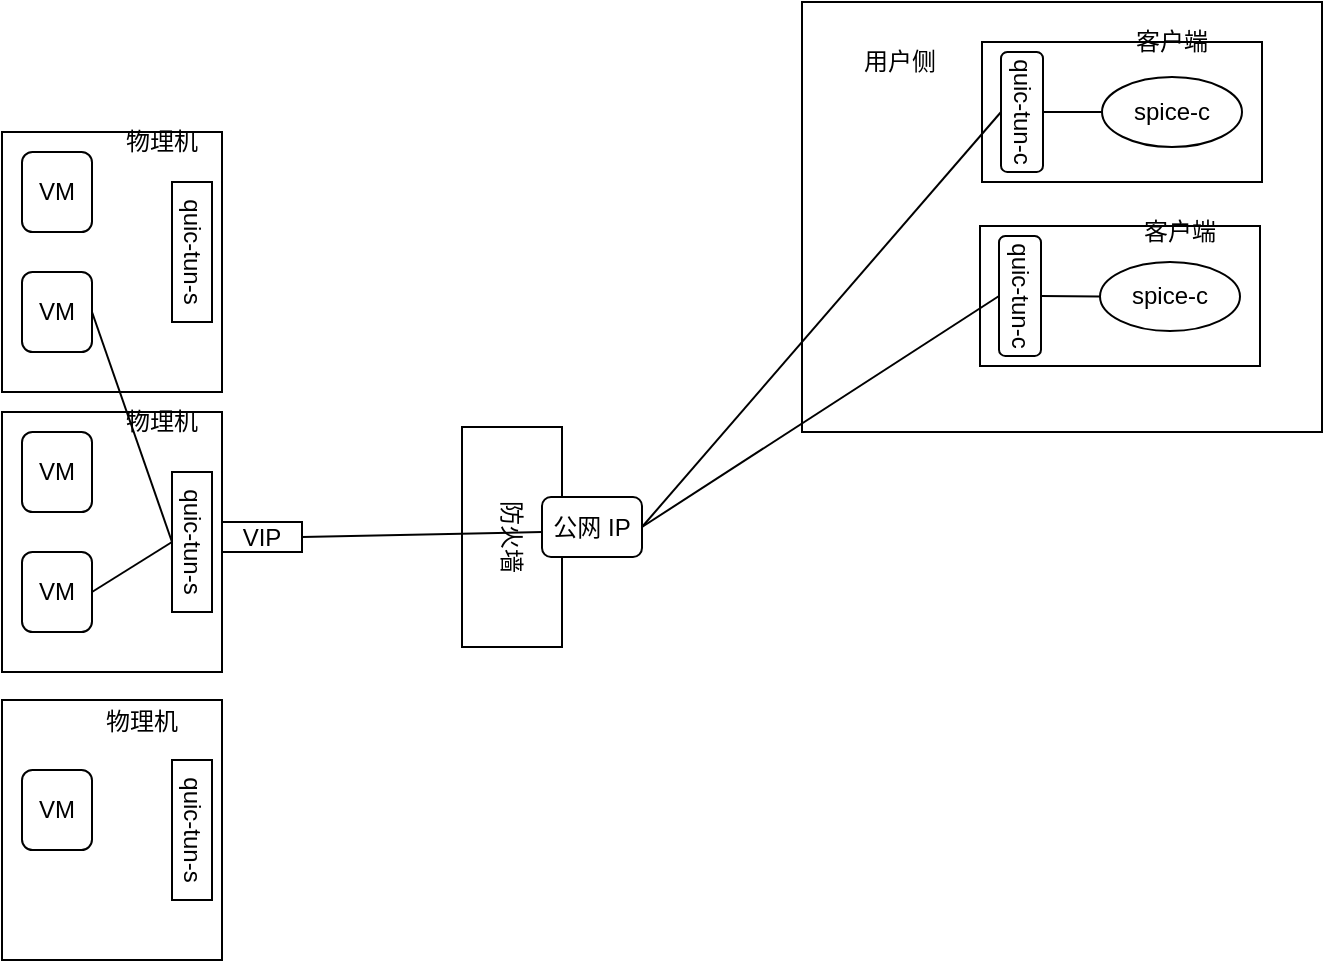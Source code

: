 <mxfile version="21.5.2" type="github">
  <diagram name="Page-1" id="JZUm-8W_nlezcvlctnXq">
    <mxGraphModel dx="1434" dy="758" grid="1" gridSize="10" guides="1" tooltips="1" connect="1" arrows="1" fold="1" page="1" pageScale="1" pageWidth="850" pageHeight="1100" math="0" shadow="0">
      <root>
        <mxCell id="0" />
        <mxCell id="1" parent="0" />
        <mxCell id="c8TCRpB6_YxdSEITYMCE-2" value="" style="rounded=0;whiteSpace=wrap;html=1;" vertex="1" parent="1">
          <mxGeometry x="110" y="120" width="110" height="130" as="geometry" />
        </mxCell>
        <mxCell id="c8TCRpB6_YxdSEITYMCE-3" value="" style="rounded=0;whiteSpace=wrap;html=1;" vertex="1" parent="1">
          <mxGeometry x="110" y="260" width="110" height="130" as="geometry" />
        </mxCell>
        <mxCell id="c8TCRpB6_YxdSEITYMCE-4" value="" style="rounded=0;whiteSpace=wrap;html=1;" vertex="1" parent="1">
          <mxGeometry x="110" y="404" width="110" height="130" as="geometry" />
        </mxCell>
        <mxCell id="c8TCRpB6_YxdSEITYMCE-5" value="quic-tun-s" style="rounded=0;whiteSpace=wrap;html=1;rotation=90;" vertex="1" parent="1">
          <mxGeometry x="170" y="459" width="70" height="20" as="geometry" />
        </mxCell>
        <mxCell id="c8TCRpB6_YxdSEITYMCE-6" value="quic-tun-s" style="rounded=0;whiteSpace=wrap;html=1;rotation=90;" vertex="1" parent="1">
          <mxGeometry x="170" y="315" width="70" height="20" as="geometry" />
        </mxCell>
        <mxCell id="c8TCRpB6_YxdSEITYMCE-7" value="quic-tun-s" style="rounded=0;whiteSpace=wrap;html=1;rotation=90;" vertex="1" parent="1">
          <mxGeometry x="170" y="170" width="70" height="20" as="geometry" />
        </mxCell>
        <mxCell id="c8TCRpB6_YxdSEITYMCE-8" value="VIP" style="rounded=0;whiteSpace=wrap;html=1;" vertex="1" parent="1">
          <mxGeometry x="220" y="315" width="40" height="15" as="geometry" />
        </mxCell>
        <mxCell id="c8TCRpB6_YxdSEITYMCE-16" value="VM" style="rounded=1;whiteSpace=wrap;html=1;" vertex="1" parent="1">
          <mxGeometry x="120" y="439" width="35" height="40" as="geometry" />
        </mxCell>
        <mxCell id="c8TCRpB6_YxdSEITYMCE-17" value="VM" style="rounded=1;whiteSpace=wrap;html=1;" vertex="1" parent="1">
          <mxGeometry x="120" y="330" width="35" height="40" as="geometry" />
        </mxCell>
        <mxCell id="c8TCRpB6_YxdSEITYMCE-18" value="VM" style="rounded=1;whiteSpace=wrap;html=1;" vertex="1" parent="1">
          <mxGeometry x="120" y="270" width="35" height="40" as="geometry" />
        </mxCell>
        <mxCell id="c8TCRpB6_YxdSEITYMCE-19" value="VM" style="rounded=1;whiteSpace=wrap;html=1;" vertex="1" parent="1">
          <mxGeometry x="120" y="190" width="35" height="40" as="geometry" />
        </mxCell>
        <mxCell id="c8TCRpB6_YxdSEITYMCE-20" value="VM" style="rounded=1;whiteSpace=wrap;html=1;" vertex="1" parent="1">
          <mxGeometry x="120" y="130" width="35" height="40" as="geometry" />
        </mxCell>
        <mxCell id="c8TCRpB6_YxdSEITYMCE-21" value="防火墙" style="rounded=0;whiteSpace=wrap;html=1;rotation=90;" vertex="1" parent="1">
          <mxGeometry x="310" y="297.5" width="110" height="50" as="geometry" />
        </mxCell>
        <mxCell id="c8TCRpB6_YxdSEITYMCE-23" value="公网 IP" style="rounded=1;whiteSpace=wrap;html=1;" vertex="1" parent="1">
          <mxGeometry x="380" y="302.5" width="50" height="30" as="geometry" />
        </mxCell>
        <mxCell id="c8TCRpB6_YxdSEITYMCE-24" value="" style="rounded=0;whiteSpace=wrap;html=1;" vertex="1" parent="1">
          <mxGeometry x="510" y="55" width="260" height="215" as="geometry" />
        </mxCell>
        <mxCell id="c8TCRpB6_YxdSEITYMCE-26" value="" style="rounded=0;whiteSpace=wrap;html=1;" vertex="1" parent="1">
          <mxGeometry x="600" y="75" width="140" height="70" as="geometry" />
        </mxCell>
        <mxCell id="c8TCRpB6_YxdSEITYMCE-27" value="quic-tun-c" style="rounded=1;whiteSpace=wrap;html=1;rotation=90;" vertex="1" parent="1">
          <mxGeometry x="590" y="99.5" width="60" height="21" as="geometry" />
        </mxCell>
        <mxCell id="c8TCRpB6_YxdSEITYMCE-28" value="spice-c" style="ellipse;whiteSpace=wrap;html=1;" vertex="1" parent="1">
          <mxGeometry x="660" y="92.5" width="70" height="35" as="geometry" />
        </mxCell>
        <mxCell id="c8TCRpB6_YxdSEITYMCE-29" value="" style="endArrow=none;html=1;rounded=0;exitX=0.5;exitY=0;exitDx=0;exitDy=0;" edge="1" parent="1" source="c8TCRpB6_YxdSEITYMCE-27" target="c8TCRpB6_YxdSEITYMCE-28">
          <mxGeometry width="50" height="50" relative="1" as="geometry">
            <mxPoint x="360" y="325" as="sourcePoint" />
            <mxPoint x="410" y="275" as="targetPoint" />
          </mxGeometry>
        </mxCell>
        <mxCell id="c8TCRpB6_YxdSEITYMCE-30" value="" style="endArrow=none;html=1;rounded=0;entryX=0.5;entryY=1;entryDx=0;entryDy=0;exitX=1;exitY=0.5;exitDx=0;exitDy=0;" edge="1" parent="1" source="c8TCRpB6_YxdSEITYMCE-23" target="c8TCRpB6_YxdSEITYMCE-27">
          <mxGeometry width="50" height="50" relative="1" as="geometry">
            <mxPoint x="400" y="320" as="sourcePoint" />
            <mxPoint x="450" y="270" as="targetPoint" />
          </mxGeometry>
        </mxCell>
        <mxCell id="c8TCRpB6_YxdSEITYMCE-31" value="" style="endArrow=none;html=1;rounded=0;entryX=1;entryY=0.5;entryDx=0;entryDy=0;" edge="1" parent="1" target="c8TCRpB6_YxdSEITYMCE-8">
          <mxGeometry width="50" height="50" relative="1" as="geometry">
            <mxPoint x="380" y="320" as="sourcePoint" />
            <mxPoint x="450" y="270" as="targetPoint" />
          </mxGeometry>
        </mxCell>
        <mxCell id="c8TCRpB6_YxdSEITYMCE-32" value="" style="endArrow=none;html=1;rounded=0;entryX=0.5;entryY=1;entryDx=0;entryDy=0;exitX=1;exitY=0.5;exitDx=0;exitDy=0;" edge="1" parent="1" source="c8TCRpB6_YxdSEITYMCE-19" target="c8TCRpB6_YxdSEITYMCE-6">
          <mxGeometry width="50" height="50" relative="1" as="geometry">
            <mxPoint x="400" y="320" as="sourcePoint" />
            <mxPoint x="450" y="270" as="targetPoint" />
          </mxGeometry>
        </mxCell>
        <mxCell id="c8TCRpB6_YxdSEITYMCE-33" value="" style="rounded=0;whiteSpace=wrap;html=1;" vertex="1" parent="1">
          <mxGeometry x="599" y="167" width="140" height="70" as="geometry" />
        </mxCell>
        <mxCell id="c8TCRpB6_YxdSEITYMCE-34" value="quic-tun-c" style="rounded=1;whiteSpace=wrap;html=1;rotation=90;" vertex="1" parent="1">
          <mxGeometry x="589" y="191.5" width="60" height="21" as="geometry" />
        </mxCell>
        <mxCell id="c8TCRpB6_YxdSEITYMCE-35" value="spice-c" style="ellipse;whiteSpace=wrap;html=1;" vertex="1" parent="1">
          <mxGeometry x="659" y="185" width="70" height="34.5" as="geometry" />
        </mxCell>
        <mxCell id="c8TCRpB6_YxdSEITYMCE-36" value="" style="endArrow=none;html=1;rounded=0;exitX=0.5;exitY=0;exitDx=0;exitDy=0;" edge="1" parent="1" source="c8TCRpB6_YxdSEITYMCE-34" target="c8TCRpB6_YxdSEITYMCE-35">
          <mxGeometry width="50" height="50" relative="1" as="geometry">
            <mxPoint x="359" y="417" as="sourcePoint" />
            <mxPoint x="409" y="367" as="targetPoint" />
          </mxGeometry>
        </mxCell>
        <mxCell id="c8TCRpB6_YxdSEITYMCE-37" value="" style="endArrow=none;html=1;rounded=0;entryX=0.5;entryY=1;entryDx=0;entryDy=0;exitX=1;exitY=0.5;exitDx=0;exitDy=0;" edge="1" parent="1" source="c8TCRpB6_YxdSEITYMCE-23" target="c8TCRpB6_YxdSEITYMCE-34">
          <mxGeometry width="50" height="50" relative="1" as="geometry">
            <mxPoint x="400" y="320" as="sourcePoint" />
            <mxPoint x="450" y="270" as="targetPoint" />
          </mxGeometry>
        </mxCell>
        <mxCell id="c8TCRpB6_YxdSEITYMCE-38" value="" style="endArrow=none;html=1;rounded=0;entryX=0.5;entryY=1;entryDx=0;entryDy=0;exitX=1;exitY=0.5;exitDx=0;exitDy=0;" edge="1" parent="1" source="c8TCRpB6_YxdSEITYMCE-17" target="c8TCRpB6_YxdSEITYMCE-6">
          <mxGeometry width="50" height="50" relative="1" as="geometry">
            <mxPoint x="400" y="320" as="sourcePoint" />
            <mxPoint x="450" y="270" as="targetPoint" />
          </mxGeometry>
        </mxCell>
        <mxCell id="c8TCRpB6_YxdSEITYMCE-39" value="物理机" style="text;html=1;strokeColor=none;fillColor=none;align=center;verticalAlign=middle;whiteSpace=wrap;rounded=0;" vertex="1" parent="1">
          <mxGeometry x="150" y="400" width="60" height="30" as="geometry" />
        </mxCell>
        <mxCell id="c8TCRpB6_YxdSEITYMCE-40" value="物理机" style="text;html=1;strokeColor=none;fillColor=none;align=center;verticalAlign=middle;whiteSpace=wrap;rounded=0;" vertex="1" parent="1">
          <mxGeometry x="160" y="250" width="60" height="30" as="geometry" />
        </mxCell>
        <mxCell id="c8TCRpB6_YxdSEITYMCE-41" value="物理机" style="text;html=1;strokeColor=none;fillColor=none;align=center;verticalAlign=middle;whiteSpace=wrap;rounded=0;" vertex="1" parent="1">
          <mxGeometry x="160" y="110" width="60" height="30" as="geometry" />
        </mxCell>
        <mxCell id="c8TCRpB6_YxdSEITYMCE-42" value="用户侧" style="text;html=1;strokeColor=none;fillColor=none;align=center;verticalAlign=middle;whiteSpace=wrap;rounded=0;" vertex="1" parent="1">
          <mxGeometry x="529" y="69.5" width="60" height="30" as="geometry" />
        </mxCell>
        <mxCell id="c8TCRpB6_YxdSEITYMCE-43" value="客户端" style="text;html=1;strokeColor=none;fillColor=none;align=center;verticalAlign=middle;whiteSpace=wrap;rounded=0;" vertex="1" parent="1">
          <mxGeometry x="669" y="154.5" width="60" height="30" as="geometry" />
        </mxCell>
        <mxCell id="c8TCRpB6_YxdSEITYMCE-44" value="客户端" style="text;html=1;strokeColor=none;fillColor=none;align=center;verticalAlign=middle;whiteSpace=wrap;rounded=0;" vertex="1" parent="1">
          <mxGeometry x="665" y="60" width="60" height="30" as="geometry" />
        </mxCell>
      </root>
    </mxGraphModel>
  </diagram>
</mxfile>
